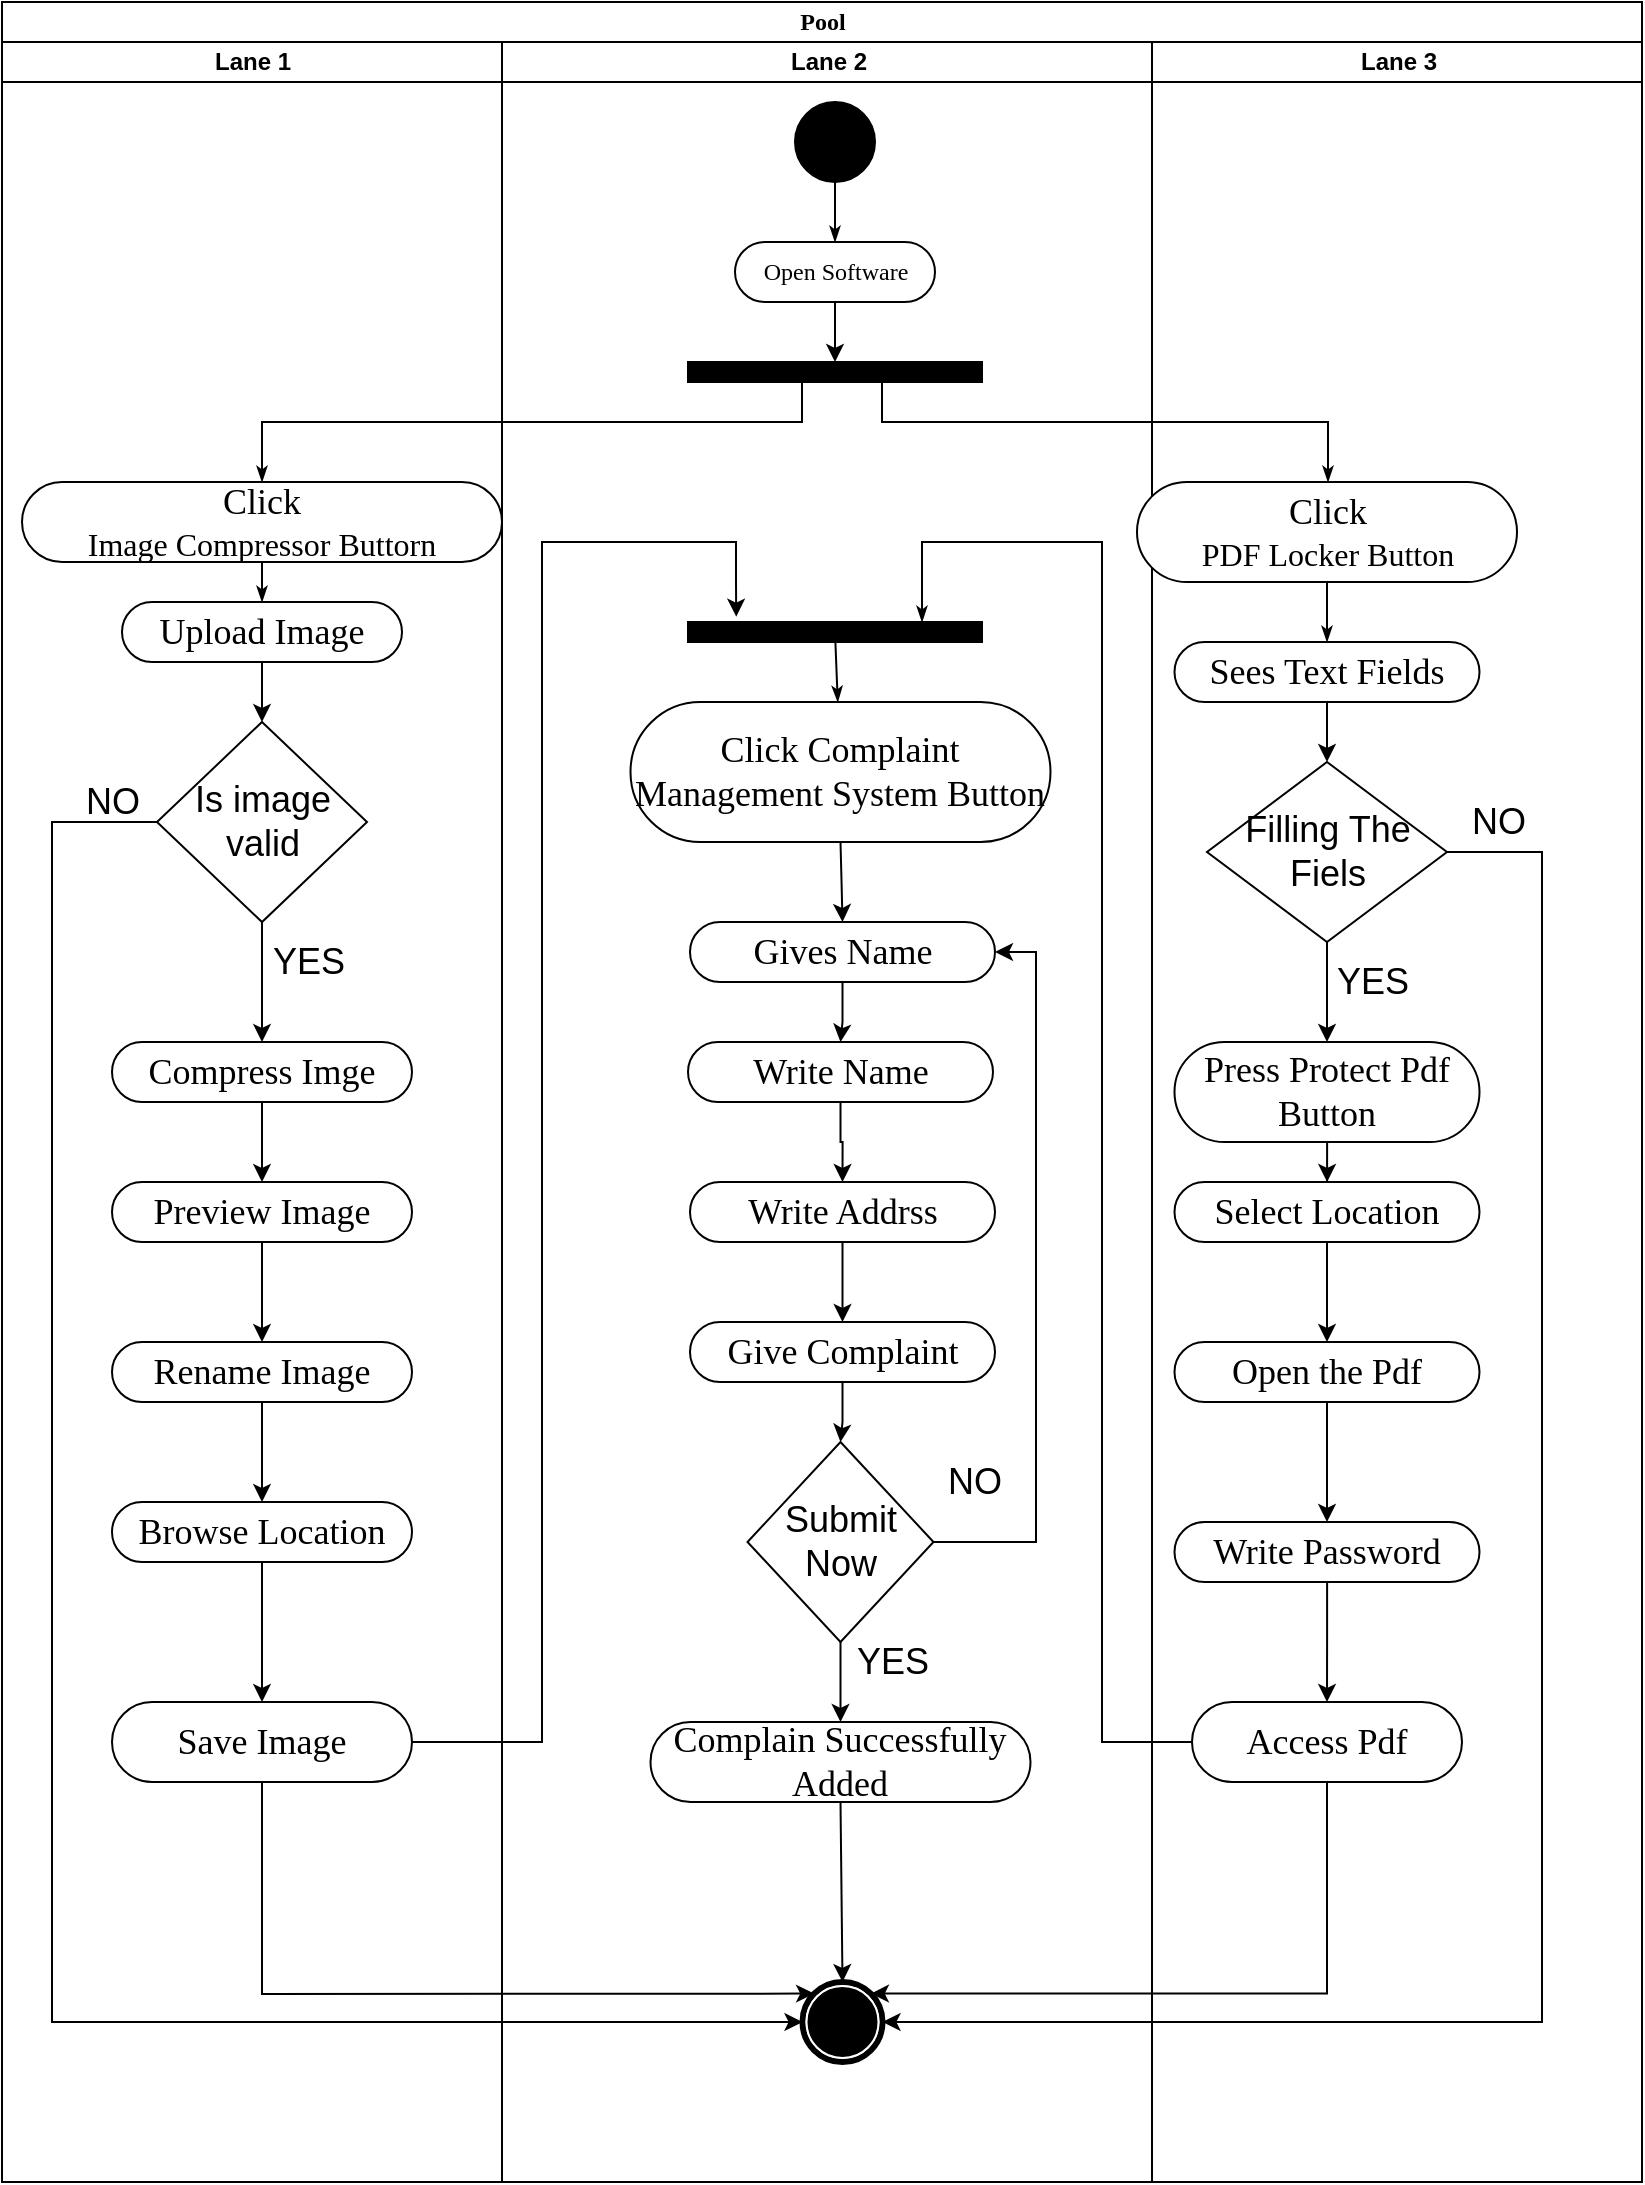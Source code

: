 <mxfile version="24.7.17">
  <diagram name="Page-1" id="0783ab3e-0a74-02c8-0abd-f7b4e66b4bec">
    <mxGraphModel dx="1793" dy="1105" grid="1" gridSize="10" guides="1" tooltips="1" connect="1" arrows="1" fold="1" page="1" pageScale="1" pageWidth="850" pageHeight="1100" background="none" math="0" shadow="0">
      <root>
        <mxCell id="0" />
        <mxCell id="1" parent="0" />
        <mxCell id="1c1d494c118603dd-1" value="Pool" style="swimlane;html=1;childLayout=stackLayout;startSize=20;rounded=0;shadow=0;comic=0;labelBackgroundColor=none;strokeWidth=1;fontFamily=Verdana;fontSize=12;align=center;" parent="1" vertex="1">
          <mxGeometry x="15" y="5" width="820" height="1090" as="geometry" />
        </mxCell>
        <mxCell id="1c1d494c118603dd-29" style="edgeStyle=orthogonalEdgeStyle;rounded=0;html=1;exitX=0.75;exitY=1;labelBackgroundColor=none;startArrow=none;startFill=0;startSize=5;endArrow=classicThin;endFill=1;endSize=5;jettySize=auto;orthogonalLoop=1;strokeWidth=1;fontFamily=Verdana;fontSize=12" parent="1c1d494c118603dd-1" source="60571a20871a0731-3" target="1c1d494c118603dd-5" edge="1">
          <mxGeometry relative="1" as="geometry">
            <Array as="points">
              <mxPoint x="440" y="190" />
              <mxPoint x="440" y="210" />
              <mxPoint x="663" y="210" />
            </Array>
          </mxGeometry>
        </mxCell>
        <mxCell id="1c1d494c118603dd-30" style="edgeStyle=orthogonalEdgeStyle;rounded=0;html=1;exitX=0.25;exitY=1;entryX=0.5;entryY=0;labelBackgroundColor=none;startArrow=none;startFill=0;startSize=5;endArrow=classicThin;endFill=1;endSize=5;jettySize=auto;orthogonalLoop=1;strokeWidth=1;fontFamily=Verdana;fontSize=12" parent="1c1d494c118603dd-1" source="60571a20871a0731-3" target="1c1d494c118603dd-6" edge="1">
          <mxGeometry relative="1" as="geometry">
            <Array as="points">
              <mxPoint x="400" y="190" />
              <mxPoint x="400" y="210" />
              <mxPoint x="130" y="210" />
            </Array>
          </mxGeometry>
        </mxCell>
        <mxCell id="1c1d494c118603dd-31" style="edgeStyle=orthogonalEdgeStyle;rounded=0;html=1;labelBackgroundColor=none;startArrow=none;startFill=0;startSize=5;endArrow=classicThin;endFill=1;endSize=5;jettySize=auto;orthogonalLoop=1;strokeWidth=1;fontFamily=Verdana;fontSize=12;exitX=0;exitY=0.5;exitDx=0;exitDy=0;" parent="1c1d494c118603dd-1" source="1c1d494c118603dd-8" edge="1">
          <mxGeometry relative="1" as="geometry">
            <mxPoint x="465" y="395" as="sourcePoint" />
            <mxPoint x="460" y="310" as="targetPoint" />
            <Array as="points">
              <mxPoint x="550" y="870" />
              <mxPoint x="550" y="270" />
              <mxPoint x="460" y="270" />
            </Array>
          </mxGeometry>
        </mxCell>
        <mxCell id="SefBR-q-HKmVnvprwm0--4" value="" style="endArrow=classic;html=1;rounded=0;exitX=1;exitY=0.5;exitDx=0;exitDy=0;entryX=0.164;entryY=-0.267;entryDx=0;entryDy=0;entryPerimeter=0;" parent="1c1d494c118603dd-1" source="SefBR-q-HKmVnvprwm0--34" target="1c1d494c118603dd-12" edge="1">
          <mxGeometry width="50" height="50" relative="1" as="geometry">
            <mxPoint x="155" y="730" as="sourcePoint" />
            <mxPoint x="350" y="300" as="targetPoint" />
            <Array as="points">
              <mxPoint x="270" y="870" />
              <mxPoint x="270" y="570" />
              <mxPoint x="270" y="270" />
              <mxPoint x="367" y="270" />
              <mxPoint x="367" y="290" />
            </Array>
          </mxGeometry>
        </mxCell>
        <mxCell id="XcPj_83OyLp6RQjUuyKU-4" value="" style="endArrow=classic;html=1;rounded=0;exitX=0;exitY=0.5;exitDx=0;exitDy=0;entryX=0;entryY=0.5;entryDx=0;entryDy=0;" edge="1" parent="1c1d494c118603dd-1" source="XcPj_83OyLp6RQjUuyKU-1" target="60571a20871a0731-5">
          <mxGeometry width="50" height="50" relative="1" as="geometry">
            <mxPoint x="130" y="600" as="sourcePoint" />
            <mxPoint x="180" y="550" as="targetPoint" />
            <Array as="points">
              <mxPoint x="25" y="410" />
              <mxPoint x="25" y="1010" />
            </Array>
          </mxGeometry>
        </mxCell>
        <mxCell id="XcPj_83OyLp6RQjUuyKU-18" value="" style="endArrow=classic;html=1;rounded=0;exitX=0.5;exitY=1;exitDx=0;exitDy=0;entryX=0.145;entryY=0.145;entryDx=0;entryDy=0;entryPerimeter=0;" edge="1" parent="1c1d494c118603dd-1" source="SefBR-q-HKmVnvprwm0--34" target="60571a20871a0731-5">
          <mxGeometry width="50" height="50" relative="1" as="geometry">
            <mxPoint x="140" y="1040" as="sourcePoint" />
            <mxPoint x="190" y="990" as="targetPoint" />
            <Array as="points">
              <mxPoint x="130" y="996" />
            </Array>
          </mxGeometry>
        </mxCell>
        <mxCell id="1c1d494c118603dd-2" value="Lane 1" style="swimlane;html=1;startSize=20;" parent="1c1d494c118603dd-1" vertex="1">
          <mxGeometry y="20" width="250" height="1070" as="geometry" />
        </mxCell>
        <mxCell id="1c1d494c118603dd-34" style="edgeStyle=none;rounded=0;html=1;labelBackgroundColor=none;startArrow=none;startFill=0;startSize=5;endArrow=classicThin;endFill=1;endSize=5;jettySize=auto;orthogonalLoop=1;strokeWidth=1;fontFamily=Verdana;fontSize=12;entryX=0.5;entryY=0;entryDx=0;entryDy=0;" parent="1c1d494c118603dd-2" source="1c1d494c118603dd-6" target="1c1d494c118603dd-7" edge="1">
          <mxGeometry relative="1" as="geometry">
            <mxPoint x="168.077" y="280" as="targetPoint" />
          </mxGeometry>
        </mxCell>
        <mxCell id="1c1d494c118603dd-6" value="&lt;font style=&quot;font-size: 18px;&quot;&gt;Click&lt;/font&gt;&lt;div&gt;&lt;font size=&quot;3&quot;&gt;Image Compressor Buttorn&lt;/font&gt;&lt;/div&gt;" style="rounded=1;whiteSpace=wrap;html=1;shadow=0;comic=0;labelBackgroundColor=none;strokeWidth=1;fontFamily=Verdana;fontSize=12;align=center;arcSize=50;" parent="1c1d494c118603dd-2" vertex="1">
          <mxGeometry x="10" y="220" width="240" height="40" as="geometry" />
        </mxCell>
        <mxCell id="1c1d494c118603dd-7" value="&lt;font style=&quot;font-size: 18px;&quot;&gt;Upload Image&lt;/font&gt;" style="rounded=1;whiteSpace=wrap;html=1;shadow=0;comic=0;labelBackgroundColor=none;strokeWidth=1;fontFamily=Verdana;fontSize=12;align=center;arcSize=50;" parent="1c1d494c118603dd-2" vertex="1">
          <mxGeometry x="60" y="280" width="140" height="30" as="geometry" />
        </mxCell>
        <mxCell id="SefBR-q-HKmVnvprwm0--34" value="&lt;font style=&quot;font-size: 18px;&quot;&gt;Save Image&lt;/font&gt;" style="rounded=1;whiteSpace=wrap;html=1;shadow=0;comic=0;labelBackgroundColor=none;strokeWidth=1;fontFamily=Verdana;fontSize=12;align=center;arcSize=50;" parent="1c1d494c118603dd-2" vertex="1">
          <mxGeometry x="55" y="830" width="150" height="40" as="geometry" />
        </mxCell>
        <mxCell id="XcPj_83OyLp6RQjUuyKU-1" value="&lt;font style=&quot;font-size: 18px;&quot;&gt;Is image valid&lt;/font&gt;" style="rhombus;whiteSpace=wrap;html=1;" vertex="1" parent="1c1d494c118603dd-2">
          <mxGeometry x="77.5" y="340" width="105" height="100" as="geometry" />
        </mxCell>
        <mxCell id="XcPj_83OyLp6RQjUuyKU-2" value="" style="endArrow=classic;html=1;rounded=0;exitX=0.5;exitY=1;exitDx=0;exitDy=0;entryX=0.5;entryY=0;entryDx=0;entryDy=0;" edge="1" parent="1c1d494c118603dd-2" source="1c1d494c118603dd-7" target="XcPj_83OyLp6RQjUuyKU-1">
          <mxGeometry width="50" height="50" relative="1" as="geometry">
            <mxPoint x="170" y="400" as="sourcePoint" />
            <mxPoint x="220" y="350" as="targetPoint" />
          </mxGeometry>
        </mxCell>
        <mxCell id="XcPj_83OyLp6RQjUuyKU-3" value="&lt;font style=&quot;font-size: 18px;&quot;&gt;NO&lt;/font&gt;" style="text;html=1;align=center;verticalAlign=middle;resizable=0;points=[];autosize=1;strokeColor=none;fillColor=none;" vertex="1" parent="1c1d494c118603dd-2">
          <mxGeometry x="30" y="360" width="50" height="40" as="geometry" />
        </mxCell>
        <mxCell id="XcPj_83OyLp6RQjUuyKU-6" value="&lt;font style=&quot;font-size: 18px;&quot;&gt;Compress Imge&lt;/font&gt;" style="rounded=1;whiteSpace=wrap;html=1;shadow=0;comic=0;labelBackgroundColor=none;strokeWidth=1;fontFamily=Verdana;fontSize=12;align=center;arcSize=50;" vertex="1" parent="1c1d494c118603dd-2">
          <mxGeometry x="55" y="500" width="150" height="30" as="geometry" />
        </mxCell>
        <mxCell id="XcPj_83OyLp6RQjUuyKU-7" value="" style="endArrow=classic;html=1;rounded=0;exitX=0.5;exitY=1;exitDx=0;exitDy=0;entryX=0.5;entryY=0;entryDx=0;entryDy=0;" edge="1" parent="1c1d494c118603dd-2" source="XcPj_83OyLp6RQjUuyKU-1" target="XcPj_83OyLp6RQjUuyKU-6">
          <mxGeometry width="50" height="50" relative="1" as="geometry">
            <mxPoint x="180" y="610" as="sourcePoint" />
            <mxPoint x="230" y="560" as="targetPoint" />
          </mxGeometry>
        </mxCell>
        <mxCell id="XcPj_83OyLp6RQjUuyKU-8" value="&lt;font style=&quot;font-size: 18px;&quot;&gt;YES&lt;/font&gt;" style="text;html=1;align=center;verticalAlign=middle;resizable=0;points=[];autosize=1;strokeColor=none;fillColor=none;" vertex="1" parent="1c1d494c118603dd-2">
          <mxGeometry x="122.5" y="440" width="60" height="40" as="geometry" />
        </mxCell>
        <mxCell id="XcPj_83OyLp6RQjUuyKU-9" value="&lt;font style=&quot;font-size: 18px;&quot;&gt;Preview Image&lt;/font&gt;" style="rounded=1;whiteSpace=wrap;html=1;shadow=0;comic=0;labelBackgroundColor=none;strokeWidth=1;fontFamily=Verdana;fontSize=12;align=center;arcSize=50;" vertex="1" parent="1c1d494c118603dd-2">
          <mxGeometry x="55" y="570" width="150" height="30" as="geometry" />
        </mxCell>
        <mxCell id="XcPj_83OyLp6RQjUuyKU-10" value="" style="endArrow=classic;html=1;rounded=0;exitX=0.5;exitY=1;exitDx=0;exitDy=0;entryX=0.5;entryY=0;entryDx=0;entryDy=0;" edge="1" parent="1c1d494c118603dd-2" source="XcPj_83OyLp6RQjUuyKU-6" target="XcPj_83OyLp6RQjUuyKU-9">
          <mxGeometry width="50" height="50" relative="1" as="geometry">
            <mxPoint x="180" y="600" as="sourcePoint" />
            <mxPoint x="230" y="550" as="targetPoint" />
          </mxGeometry>
        </mxCell>
        <mxCell id="XcPj_83OyLp6RQjUuyKU-11" value="&lt;font style=&quot;font-size: 18px;&quot;&gt;Rename Image&lt;/font&gt;" style="rounded=1;whiteSpace=wrap;html=1;shadow=0;comic=0;labelBackgroundColor=none;strokeWidth=1;fontFamily=Verdana;fontSize=12;align=center;arcSize=50;" vertex="1" parent="1c1d494c118603dd-2">
          <mxGeometry x="55" y="650" width="150" height="30" as="geometry" />
        </mxCell>
        <mxCell id="XcPj_83OyLp6RQjUuyKU-12" value="" style="endArrow=classic;html=1;rounded=0;exitX=0.5;exitY=1;exitDx=0;exitDy=0;entryX=0.5;entryY=0;entryDx=0;entryDy=0;" edge="1" parent="1c1d494c118603dd-2" source="XcPj_83OyLp6RQjUuyKU-9" target="XcPj_83OyLp6RQjUuyKU-11">
          <mxGeometry width="50" height="50" relative="1" as="geometry">
            <mxPoint x="180" y="600" as="sourcePoint" />
            <mxPoint x="230" y="550" as="targetPoint" />
          </mxGeometry>
        </mxCell>
        <mxCell id="XcPj_83OyLp6RQjUuyKU-13" value="&lt;font style=&quot;font-size: 18px;&quot;&gt;Browse Location&lt;/font&gt;" style="rounded=1;whiteSpace=wrap;html=1;shadow=0;comic=0;labelBackgroundColor=none;strokeWidth=1;fontFamily=Verdana;fontSize=12;align=center;arcSize=50;" vertex="1" parent="1c1d494c118603dd-2">
          <mxGeometry x="55" y="730" width="150" height="30" as="geometry" />
        </mxCell>
        <mxCell id="XcPj_83OyLp6RQjUuyKU-14" value="" style="endArrow=classic;html=1;rounded=0;exitX=0.5;exitY=1;exitDx=0;exitDy=0;entryX=0.5;entryY=0;entryDx=0;entryDy=0;" edge="1" parent="1c1d494c118603dd-2" source="XcPj_83OyLp6RQjUuyKU-11" target="XcPj_83OyLp6RQjUuyKU-13">
          <mxGeometry width="50" height="50" relative="1" as="geometry">
            <mxPoint x="180" y="600" as="sourcePoint" />
            <mxPoint x="230" y="550" as="targetPoint" />
          </mxGeometry>
        </mxCell>
        <mxCell id="XcPj_83OyLp6RQjUuyKU-17" value="" style="endArrow=classic;html=1;rounded=0;exitX=0.5;exitY=1;exitDx=0;exitDy=0;entryX=0.5;entryY=0;entryDx=0;entryDy=0;" edge="1" parent="1c1d494c118603dd-2" source="XcPj_83OyLp6RQjUuyKU-13" target="SefBR-q-HKmVnvprwm0--34">
          <mxGeometry width="50" height="50" relative="1" as="geometry">
            <mxPoint x="180" y="710" as="sourcePoint" />
            <mxPoint x="230" y="660" as="targetPoint" />
          </mxGeometry>
        </mxCell>
        <mxCell id="1c1d494c118603dd-3" value="Lane 2" style="swimlane;html=1;startSize=20;" parent="1c1d494c118603dd-1" vertex="1">
          <mxGeometry x="250" y="20" width="325" height="1070" as="geometry" />
        </mxCell>
        <mxCell id="60571a20871a0731-3" value="" style="whiteSpace=wrap;html=1;rounded=0;shadow=0;comic=0;labelBackgroundColor=none;strokeWidth=1;fillColor=#000000;fontFamily=Verdana;fontSize=12;align=center;rotation=0;" parent="1c1d494c118603dd-3" vertex="1">
          <mxGeometry x="93" y="160" width="147" height="10" as="geometry" />
        </mxCell>
        <mxCell id="XcPj_83OyLp6RQjUuyKU-40" style="edgeStyle=orthogonalEdgeStyle;rounded=0;orthogonalLoop=1;jettySize=auto;html=1;entryX=0.5;entryY=0;entryDx=0;entryDy=0;" edge="1" parent="1c1d494c118603dd-3" target="XcPj_83OyLp6RQjUuyKU-39">
          <mxGeometry relative="1" as="geometry">
            <mxPoint x="169.25" y="400" as="sourcePoint" />
          </mxGeometry>
        </mxCell>
        <mxCell id="1c1d494c118603dd-11" value="&lt;font style=&quot;font-size: 18px;&quot;&gt;Click Complaint Management System Button&lt;/font&gt;" style="rounded=1;whiteSpace=wrap;html=1;shadow=0;comic=0;labelBackgroundColor=none;strokeWidth=1;fontFamily=Verdana;fontSize=12;align=center;arcSize=50;" parent="1c1d494c118603dd-3" vertex="1">
          <mxGeometry x="64.25" y="330" width="210" height="70" as="geometry" />
        </mxCell>
        <mxCell id="1c1d494c118603dd-39" style="edgeStyle=none;rounded=0;html=1;labelBackgroundColor=none;startArrow=none;startFill=0;startSize=5;endArrow=classicThin;endFill=1;endSize=5;jettySize=auto;orthogonalLoop=1;strokeWidth=1;fontFamily=Verdana;fontSize=12" parent="1c1d494c118603dd-3" source="1c1d494c118603dd-12" target="1c1d494c118603dd-11" edge="1">
          <mxGeometry relative="1" as="geometry" />
        </mxCell>
        <mxCell id="1c1d494c118603dd-12" value="" style="whiteSpace=wrap;html=1;rounded=0;shadow=0;comic=0;labelBackgroundColor=none;strokeWidth=1;fillColor=#000000;fontFamily=Verdana;fontSize=12;align=center;rotation=0;" parent="1c1d494c118603dd-3" vertex="1">
          <mxGeometry x="93" y="290" width="147" height="10" as="geometry" />
        </mxCell>
        <mxCell id="1c1d494c118603dd-16" value="&lt;font style=&quot;font-size: 18px;&quot;&gt;Complain Successfully Added&lt;/font&gt;" style="rounded=1;whiteSpace=wrap;html=1;shadow=0;comic=0;labelBackgroundColor=none;strokeWidth=1;fontFamily=Verdana;fontSize=12;align=center;arcSize=50;" parent="1c1d494c118603dd-3" vertex="1">
          <mxGeometry x="74.25" y="840" width="190" height="40" as="geometry" />
        </mxCell>
        <mxCell id="60571a20871a0731-4" value="" style="ellipse;whiteSpace=wrap;html=1;rounded=0;shadow=0;comic=0;labelBackgroundColor=none;strokeWidth=1;fillColor=#000000;fontFamily=Verdana;fontSize=12;align=center;" parent="1c1d494c118603dd-3" vertex="1">
          <mxGeometry x="146.5" y="30" width="40" height="40" as="geometry" />
        </mxCell>
        <mxCell id="60571a20871a0731-8" value="Open Software" style="rounded=1;whiteSpace=wrap;html=1;shadow=0;comic=0;labelBackgroundColor=none;strokeWidth=1;fontFamily=Verdana;fontSize=12;align=center;arcSize=50;" parent="1c1d494c118603dd-3" vertex="1">
          <mxGeometry x="116.5" y="100" width="100" height="30" as="geometry" />
        </mxCell>
        <mxCell id="1c1d494c118603dd-27" style="edgeStyle=orthogonalEdgeStyle;rounded=0;html=1;labelBackgroundColor=none;startArrow=none;startFill=0;startSize=5;endArrow=classicThin;endFill=1;endSize=5;jettySize=auto;orthogonalLoop=1;strokeWidth=1;fontFamily=Verdana;fontSize=12" parent="1c1d494c118603dd-3" source="60571a20871a0731-4" target="60571a20871a0731-8" edge="1">
          <mxGeometry relative="1" as="geometry" />
        </mxCell>
        <mxCell id="XcPj_83OyLp6RQjUuyKU-21" value="" style="endArrow=classic;html=1;rounded=0;exitX=0.5;exitY=1;exitDx=0;exitDy=0;entryX=0.5;entryY=0;entryDx=0;entryDy=0;" edge="1" parent="1c1d494c118603dd-3" source="60571a20871a0731-8" target="60571a20871a0731-3">
          <mxGeometry width="50" height="50" relative="1" as="geometry">
            <mxPoint x="-60" y="430" as="sourcePoint" />
            <mxPoint x="-10" y="380" as="targetPoint" />
          </mxGeometry>
        </mxCell>
        <mxCell id="60571a20871a0731-5" value="" style="shape=mxgraph.bpmn.shape;html=1;verticalLabelPosition=bottom;labelBackgroundColor=#ffffff;verticalAlign=top;perimeter=ellipsePerimeter;outline=end;symbol=terminate;rounded=0;shadow=0;comic=0;strokeWidth=1;fontFamily=Verdana;fontSize=12;align=center;" parent="1c1d494c118603dd-3" vertex="1">
          <mxGeometry x="150.25" y="970" width="40" height="40" as="geometry" />
        </mxCell>
        <mxCell id="SefBR-q-HKmVnvprwm0--2" value="" style="endArrow=classic;html=1;rounded=0;exitX=0.5;exitY=1;exitDx=0;exitDy=0;entryX=0.5;entryY=0;entryDx=0;entryDy=0;" parent="1c1d494c118603dd-3" source="1c1d494c118603dd-16" target="60571a20871a0731-5" edge="1">
          <mxGeometry width="50" height="50" relative="1" as="geometry">
            <mxPoint x="20" y="850" as="sourcePoint" />
            <mxPoint x="70" y="800" as="targetPoint" />
          </mxGeometry>
        </mxCell>
        <mxCell id="XcPj_83OyLp6RQjUuyKU-42" style="edgeStyle=orthogonalEdgeStyle;rounded=0;orthogonalLoop=1;jettySize=auto;html=1;entryX=0.5;entryY=0;entryDx=0;entryDy=0;" edge="1" parent="1c1d494c118603dd-3" source="XcPj_83OyLp6RQjUuyKU-39" target="XcPj_83OyLp6RQjUuyKU-41">
          <mxGeometry relative="1" as="geometry" />
        </mxCell>
        <mxCell id="XcPj_83OyLp6RQjUuyKU-39" value="&lt;span style=&quot;font-size: 18px;&quot;&gt;Gives Name&lt;/span&gt;" style="rounded=1;whiteSpace=wrap;html=1;shadow=0;comic=0;labelBackgroundColor=none;strokeWidth=1;fontFamily=Verdana;fontSize=12;align=center;arcSize=50;" vertex="1" parent="1c1d494c118603dd-3">
          <mxGeometry x="94" y="440" width="152.5" height="30" as="geometry" />
        </mxCell>
        <mxCell id="XcPj_83OyLp6RQjUuyKU-44" style="edgeStyle=orthogonalEdgeStyle;rounded=0;orthogonalLoop=1;jettySize=auto;html=1;entryX=0.5;entryY=0;entryDx=0;entryDy=0;" edge="1" parent="1c1d494c118603dd-3" source="XcPj_83OyLp6RQjUuyKU-41" target="XcPj_83OyLp6RQjUuyKU-43">
          <mxGeometry relative="1" as="geometry" />
        </mxCell>
        <mxCell id="XcPj_83OyLp6RQjUuyKU-41" value="&lt;span style=&quot;font-size: 18px;&quot;&gt;Write Name&lt;/span&gt;" style="rounded=1;whiteSpace=wrap;html=1;shadow=0;comic=0;labelBackgroundColor=none;strokeWidth=1;fontFamily=Verdana;fontSize=12;align=center;arcSize=50;" vertex="1" parent="1c1d494c118603dd-3">
          <mxGeometry x="93" y="500" width="152.5" height="30" as="geometry" />
        </mxCell>
        <mxCell id="XcPj_83OyLp6RQjUuyKU-46" style="edgeStyle=orthogonalEdgeStyle;rounded=0;orthogonalLoop=1;jettySize=auto;html=1;entryX=0.5;entryY=0;entryDx=0;entryDy=0;" edge="1" parent="1c1d494c118603dd-3" source="XcPj_83OyLp6RQjUuyKU-43" target="XcPj_83OyLp6RQjUuyKU-45">
          <mxGeometry relative="1" as="geometry" />
        </mxCell>
        <mxCell id="XcPj_83OyLp6RQjUuyKU-43" value="&lt;span style=&quot;font-size: 18px;&quot;&gt;Write Addrss&lt;/span&gt;" style="rounded=1;whiteSpace=wrap;html=1;shadow=0;comic=0;labelBackgroundColor=none;strokeWidth=1;fontFamily=Verdana;fontSize=12;align=center;arcSize=50;" vertex="1" parent="1c1d494c118603dd-3">
          <mxGeometry x="94" y="570" width="152.5" height="30" as="geometry" />
        </mxCell>
        <mxCell id="XcPj_83OyLp6RQjUuyKU-48" style="edgeStyle=orthogonalEdgeStyle;rounded=0;orthogonalLoop=1;jettySize=auto;html=1;entryX=0.5;entryY=0;entryDx=0;entryDy=0;" edge="1" parent="1c1d494c118603dd-3" source="XcPj_83OyLp6RQjUuyKU-45" target="XcPj_83OyLp6RQjUuyKU-47">
          <mxGeometry relative="1" as="geometry" />
        </mxCell>
        <mxCell id="XcPj_83OyLp6RQjUuyKU-45" value="&lt;span style=&quot;font-size: 18px;&quot;&gt;Give Complaint&lt;/span&gt;" style="rounded=1;whiteSpace=wrap;html=1;shadow=0;comic=0;labelBackgroundColor=none;strokeWidth=1;fontFamily=Verdana;fontSize=12;align=center;arcSize=50;" vertex="1" parent="1c1d494c118603dd-3">
          <mxGeometry x="94" y="640" width="152.5" height="30" as="geometry" />
        </mxCell>
        <mxCell id="XcPj_83OyLp6RQjUuyKU-49" style="edgeStyle=orthogonalEdgeStyle;rounded=0;orthogonalLoop=1;jettySize=auto;html=1;entryX=1;entryY=0.5;entryDx=0;entryDy=0;exitX=1;exitY=0.5;exitDx=0;exitDy=0;" edge="1" parent="1c1d494c118603dd-3" source="XcPj_83OyLp6RQjUuyKU-47" target="XcPj_83OyLp6RQjUuyKU-39">
          <mxGeometry relative="1" as="geometry">
            <mxPoint x="304.75" y="360" as="targetPoint" />
            <Array as="points">
              <mxPoint x="267" y="750" />
              <mxPoint x="267" y="455" />
            </Array>
          </mxGeometry>
        </mxCell>
        <mxCell id="XcPj_83OyLp6RQjUuyKU-47" value="&lt;font style=&quot;font-size: 18px;&quot;&gt;Submit Now&lt;/font&gt;" style="rhombus;whiteSpace=wrap;html=1;" vertex="1" parent="1c1d494c118603dd-3">
          <mxGeometry x="122.75" y="700" width="93" height="100" as="geometry" />
        </mxCell>
        <mxCell id="XcPj_83OyLp6RQjUuyKU-51" value="&lt;font style=&quot;font-size: 18px;&quot;&gt;YES&lt;/font&gt;" style="text;html=1;align=center;verticalAlign=middle;resizable=0;points=[];autosize=1;strokeColor=none;fillColor=none;" vertex="1" parent="1c1d494c118603dd-3">
          <mxGeometry x="165" y="790" width="60" height="40" as="geometry" />
        </mxCell>
        <mxCell id="XcPj_83OyLp6RQjUuyKU-52" value="&lt;font style=&quot;font-size: 18px;&quot;&gt;NO&lt;/font&gt;" style="text;html=1;align=center;verticalAlign=middle;resizable=0;points=[];autosize=1;strokeColor=none;fillColor=none;" vertex="1" parent="1c1d494c118603dd-3">
          <mxGeometry x="211.25" y="700" width="50" height="40" as="geometry" />
        </mxCell>
        <mxCell id="XcPj_83OyLp6RQjUuyKU-56" value="" style="endArrow=classic;html=1;rounded=0;exitX=0.5;exitY=1;exitDx=0;exitDy=0;entryX=0.5;entryY=0;entryDx=0;entryDy=0;" edge="1" parent="1c1d494c118603dd-3" source="XcPj_83OyLp6RQjUuyKU-47" target="1c1d494c118603dd-16">
          <mxGeometry width="50" height="50" relative="1" as="geometry">
            <mxPoint x="95" y="770" as="sourcePoint" />
            <mxPoint x="205" y="540" as="targetPoint" />
          </mxGeometry>
        </mxCell>
        <mxCell id="1c1d494c118603dd-4" value="Lane 3" style="swimlane;html=1;startSize=20;" parent="1c1d494c118603dd-1" vertex="1">
          <mxGeometry x="575" y="20" width="245" height="1070" as="geometry" />
        </mxCell>
        <mxCell id="1c1d494c118603dd-33" style="rounded=0;html=1;labelBackgroundColor=none;startArrow=none;startFill=0;startSize=5;endArrow=classicThin;endFill=1;endSize=5;jettySize=auto;orthogonalLoop=1;strokeWidth=1;fontFamily=Verdana;fontSize=12;entryX=0.5;entryY=0;entryDx=0;entryDy=0;" parent="1c1d494c118603dd-4" source="1c1d494c118603dd-5" target="XcPj_83OyLp6RQjUuyKU-19" edge="1">
          <mxGeometry relative="1" as="geometry">
            <mxPoint x="107.5" y="268" as="targetPoint" />
          </mxGeometry>
        </mxCell>
        <mxCell id="1c1d494c118603dd-5" value="&lt;font style=&quot;font-size: 18px;&quot;&gt;Click&lt;/font&gt;&lt;div&gt;&lt;font size=&quot;3&quot;&gt;PDF Locker Button&lt;/font&gt;&lt;/div&gt;" style="rounded=1;whiteSpace=wrap;html=1;shadow=0;comic=0;labelBackgroundColor=none;strokeWidth=1;fontFamily=Verdana;fontSize=12;align=center;arcSize=50;" parent="1c1d494c118603dd-4" vertex="1">
          <mxGeometry x="-7.5" y="220" width="190" height="50" as="geometry" />
        </mxCell>
        <mxCell id="1c1d494c118603dd-8" value="&lt;font style=&quot;font-size: 18px;&quot;&gt;Access Pdf&lt;/font&gt;" style="rounded=1;whiteSpace=wrap;html=1;shadow=0;comic=0;labelBackgroundColor=none;strokeWidth=1;fontFamily=Verdana;fontSize=12;align=center;arcSize=50;" parent="1c1d494c118603dd-4" vertex="1">
          <mxGeometry x="20" y="830" width="135" height="40" as="geometry" />
        </mxCell>
        <mxCell id="XcPj_83OyLp6RQjUuyKU-19" value="&lt;font style=&quot;font-size: 18px;&quot;&gt;Sees Text Fields&lt;/font&gt;" style="rounded=1;whiteSpace=wrap;html=1;shadow=0;comic=0;labelBackgroundColor=none;strokeWidth=1;fontFamily=Verdana;fontSize=12;align=center;arcSize=50;" vertex="1" parent="1c1d494c118603dd-4">
          <mxGeometry x="11.25" y="300" width="152.5" height="30" as="geometry" />
        </mxCell>
        <mxCell id="XcPj_83OyLp6RQjUuyKU-29" style="edgeStyle=orthogonalEdgeStyle;rounded=0;orthogonalLoop=1;jettySize=auto;html=1;entryX=0.5;entryY=0;entryDx=0;entryDy=0;" edge="1" parent="1c1d494c118603dd-4" source="XcPj_83OyLp6RQjUuyKU-23" target="XcPj_83OyLp6RQjUuyKU-28">
          <mxGeometry relative="1" as="geometry" />
        </mxCell>
        <mxCell id="XcPj_83OyLp6RQjUuyKU-23" value="&lt;font style=&quot;font-size: 18px;&quot;&gt;Filling The Fiels&lt;/font&gt;" style="rhombus;whiteSpace=wrap;html=1;" vertex="1" parent="1c1d494c118603dd-4">
          <mxGeometry x="27.5" y="360" width="120" height="90" as="geometry" />
        </mxCell>
        <mxCell id="XcPj_83OyLp6RQjUuyKU-24" value="" style="endArrow=classic;html=1;rounded=0;exitX=0.5;exitY=1;exitDx=0;exitDy=0;entryX=0.5;entryY=0;entryDx=0;entryDy=0;" edge="1" parent="1c1d494c118603dd-4" source="XcPj_83OyLp6RQjUuyKU-19" target="XcPj_83OyLp6RQjUuyKU-23">
          <mxGeometry width="50" height="50" relative="1" as="geometry">
            <mxPoint x="-365" y="530" as="sourcePoint" />
            <mxPoint x="-315" y="480" as="targetPoint" />
          </mxGeometry>
        </mxCell>
        <mxCell id="XcPj_83OyLp6RQjUuyKU-27" value="&lt;font style=&quot;font-size: 18px;&quot;&gt;NO&lt;/font&gt;" style="text;html=1;align=center;verticalAlign=middle;resizable=0;points=[];autosize=1;strokeColor=none;fillColor=none;" vertex="1" parent="1c1d494c118603dd-4">
          <mxGeometry x="147.5" y="370" width="50" height="40" as="geometry" />
        </mxCell>
        <mxCell id="XcPj_83OyLp6RQjUuyKU-31" style="edgeStyle=orthogonalEdgeStyle;rounded=0;orthogonalLoop=1;jettySize=auto;html=1;" edge="1" parent="1c1d494c118603dd-4" source="XcPj_83OyLp6RQjUuyKU-28" target="XcPj_83OyLp6RQjUuyKU-30">
          <mxGeometry relative="1" as="geometry" />
        </mxCell>
        <mxCell id="XcPj_83OyLp6RQjUuyKU-28" value="&lt;span style=&quot;font-size: 18px;&quot;&gt;Press Protect Pdf Button&lt;/span&gt;" style="rounded=1;whiteSpace=wrap;html=1;shadow=0;comic=0;labelBackgroundColor=none;strokeWidth=1;fontFamily=Verdana;fontSize=12;align=center;arcSize=50;" vertex="1" parent="1c1d494c118603dd-4">
          <mxGeometry x="11.25" y="500" width="152.5" height="50" as="geometry" />
        </mxCell>
        <mxCell id="XcPj_83OyLp6RQjUuyKU-33" style="edgeStyle=orthogonalEdgeStyle;rounded=0;orthogonalLoop=1;jettySize=auto;html=1;exitX=0.5;exitY=1;exitDx=0;exitDy=0;entryX=0.5;entryY=0;entryDx=0;entryDy=0;" edge="1" parent="1c1d494c118603dd-4" source="XcPj_83OyLp6RQjUuyKU-30" target="XcPj_83OyLp6RQjUuyKU-32">
          <mxGeometry relative="1" as="geometry" />
        </mxCell>
        <mxCell id="XcPj_83OyLp6RQjUuyKU-30" value="&lt;span style=&quot;font-size: 18px;&quot;&gt;Select Location&lt;/span&gt;" style="rounded=1;whiteSpace=wrap;html=1;shadow=0;comic=0;labelBackgroundColor=none;strokeWidth=1;fontFamily=Verdana;fontSize=12;align=center;arcSize=50;" vertex="1" parent="1c1d494c118603dd-4">
          <mxGeometry x="11.25" y="570" width="152.5" height="30" as="geometry" />
        </mxCell>
        <mxCell id="XcPj_83OyLp6RQjUuyKU-35" value="" style="edgeStyle=orthogonalEdgeStyle;rounded=0;orthogonalLoop=1;jettySize=auto;html=1;" edge="1" parent="1c1d494c118603dd-4" source="XcPj_83OyLp6RQjUuyKU-32" target="XcPj_83OyLp6RQjUuyKU-34">
          <mxGeometry relative="1" as="geometry">
            <Array as="points">
              <mxPoint x="88" y="670" />
              <mxPoint x="88" y="670" />
            </Array>
          </mxGeometry>
        </mxCell>
        <mxCell id="XcPj_83OyLp6RQjUuyKU-32" value="&lt;span style=&quot;font-size: 18px;&quot;&gt;Open the Pdf&lt;/span&gt;" style="rounded=1;whiteSpace=wrap;html=1;shadow=0;comic=0;labelBackgroundColor=none;strokeWidth=1;fontFamily=Verdana;fontSize=12;align=center;arcSize=50;" vertex="1" parent="1c1d494c118603dd-4">
          <mxGeometry x="11.25" y="650" width="152.5" height="30" as="geometry" />
        </mxCell>
        <mxCell id="XcPj_83OyLp6RQjUuyKU-36" style="edgeStyle=orthogonalEdgeStyle;rounded=0;orthogonalLoop=1;jettySize=auto;html=1;entryX=0.5;entryY=0;entryDx=0;entryDy=0;" edge="1" parent="1c1d494c118603dd-4" source="XcPj_83OyLp6RQjUuyKU-34" target="1c1d494c118603dd-8">
          <mxGeometry relative="1" as="geometry" />
        </mxCell>
        <mxCell id="XcPj_83OyLp6RQjUuyKU-34" value="&lt;span style=&quot;font-size: 18px;&quot;&gt;Write Password&lt;/span&gt;" style="rounded=1;whiteSpace=wrap;html=1;shadow=0;comic=0;labelBackgroundColor=none;strokeWidth=1;fontFamily=Verdana;fontSize=12;align=center;arcSize=50;" vertex="1" parent="1c1d494c118603dd-4">
          <mxGeometry x="11.25" y="740" width="152.5" height="30" as="geometry" />
        </mxCell>
        <mxCell id="XcPj_83OyLp6RQjUuyKU-50" value="&lt;font style=&quot;font-size: 18px;&quot;&gt;YES&lt;/font&gt;" style="text;html=1;align=center;verticalAlign=middle;resizable=0;points=[];autosize=1;strokeColor=none;fillColor=none;" vertex="1" parent="1c1d494c118603dd-4">
          <mxGeometry x="80" y="450" width="60" height="40" as="geometry" />
        </mxCell>
        <mxCell id="XcPj_83OyLp6RQjUuyKU-26" style="edgeStyle=orthogonalEdgeStyle;rounded=0;orthogonalLoop=1;jettySize=auto;html=1;exitX=1;exitY=0.5;exitDx=0;exitDy=0;entryX=1;entryY=0.5;entryDx=0;entryDy=0;" edge="1" parent="1c1d494c118603dd-1" source="XcPj_83OyLp6RQjUuyKU-23" target="60571a20871a0731-5">
          <mxGeometry relative="1" as="geometry">
            <mxPoint x="465" y="996" as="targetPoint" />
            <Array as="points">
              <mxPoint x="770" y="425" />
              <mxPoint x="770" y="1010" />
            </Array>
          </mxGeometry>
        </mxCell>
        <mxCell id="XcPj_83OyLp6RQjUuyKU-55" style="edgeStyle=orthogonalEdgeStyle;rounded=0;orthogonalLoop=1;jettySize=auto;html=1;entryX=0.855;entryY=0.145;entryDx=0;entryDy=0;entryPerimeter=0;" edge="1" parent="1c1d494c118603dd-1" source="1c1d494c118603dd-8" target="60571a20871a0731-5">
          <mxGeometry relative="1" as="geometry">
            <mxPoint x="455" y="990" as="targetPoint" />
            <Array as="points">
              <mxPoint x="663" y="996" />
            </Array>
          </mxGeometry>
        </mxCell>
      </root>
    </mxGraphModel>
  </diagram>
</mxfile>
